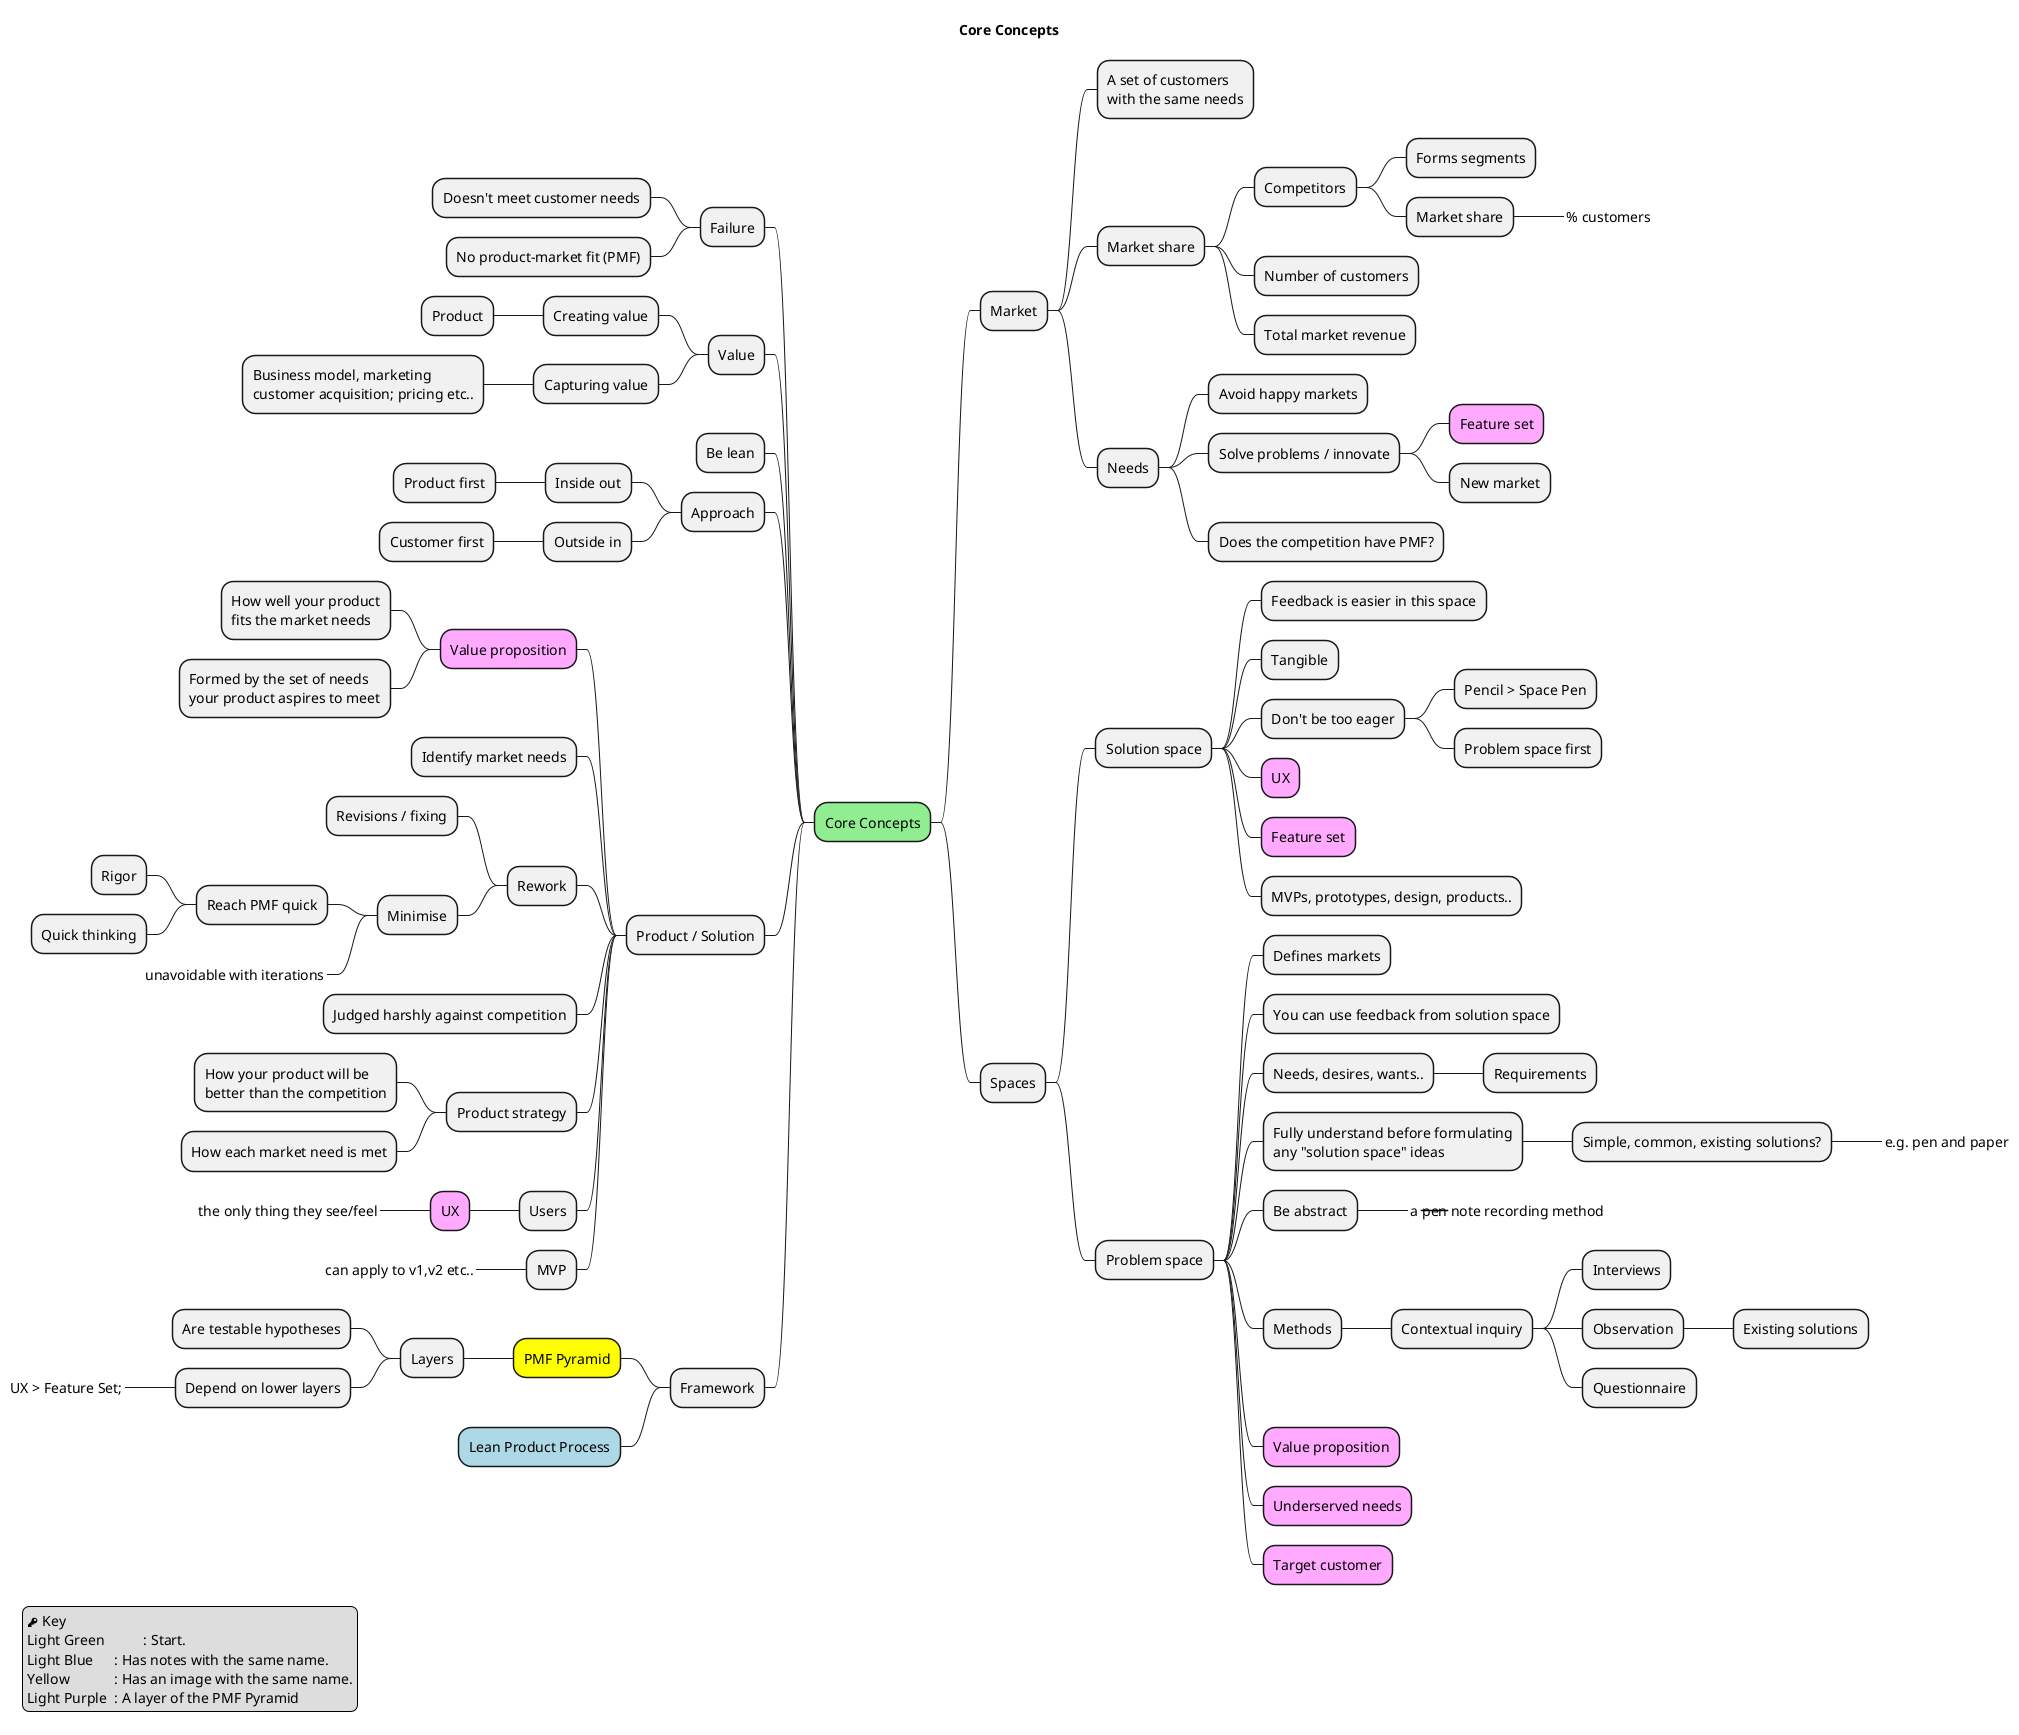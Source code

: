 @startmindmap

legend left
  <&key> Key
  Light Green   \t: Start.
  Light Blue    \t: Has notes with the same name.
  Yellow        \t: Has an image with the same name.
  Light Purple  \t: A layer of the PMF Pyramid
endlegend

title Core Concepts

*[#lightgreen] Core Concepts

' === MARKET === '
** Market
***:A set of customers
with the same needs;
*** Market share
**** Competitors
***** Forms segments
***** Market share
******_ % customers
**** Number of customers
**** Total market revenue
*** Needs
**** Avoid happy markets
**** Solve problems / innovate
*****[#FAF] Feature set
***** New market
**** Does the competition have PMF?

** Spaces
*** Solution space
**** Feedback is easier in this space
**** Tangible
**** Don't be too eager
***** Pencil > Space Pen
***** Problem space first
****[#FAF] UX
****[#FAF] Feature set
**** MVPs, prototypes, design, products..
' problem space '
*** Problem space
**** Defines markets
**** You can use feedback from solution space
**** Needs, desires, wants..
***** Requirements
****:Fully understand before formulating
any "solution space" ideas;
***** Simple, common, existing solutions?
******_ e.g. pen and paper
**** Be abstract
*****_ a <s>pen</s> note recording method
**** Methods
***** Contextual inquiry
****** Interviews
****** Observation
******* Existing solutions
****** Questionnaire
****[#FAF] Value proposition
****[#FAF] Underserved needs
****[#FAF] Target customer

left side

' === FAILURE === '
** Failure
*** Doesn't meet customer needs
*** No product-market fit (PMF)

' === VALUE === '
** Value
*** Creating value
**** Product
*** Capturing value
****:Business model, marketing
customer acquisition; pricing etc..;

** Be lean

' === APPROACH === '
** Approach
*** Inside out
**** Product first
*** Outside in
**** Customer first

' === PRODUCT === '
** Product / Solution
***[#FAF] Value proposition
****:How well your product
fits the market needs;
****:Formed by the set of needs
your product aspires to meet;
*** Identify market needs
*** Rework
**** Revisions / fixing
**** Minimise
***** Reach PMF quick
****** Rigor
****** Quick thinking
*****_ unavoidable with iterations
*** Judged harshly against competition
' strategy '
*** Product strategy
****:How your product will be
better than the competition;
**** How each market need is met
' users '
*** Users
****[#FAF] UX
*****_ the only thing they see/feel
' mvp '
*** MVP
****_ can apply to v1,v2 etc..

' === FRAMEWORK === '
** Framework
***[#yellow] PMF Pyramid
**** Layers
***** Are testable hypotheses
***** Depend on lower layers
******_ UX > Feature Set;
***[#lightblue] Lean Product Process



@endmindmap
